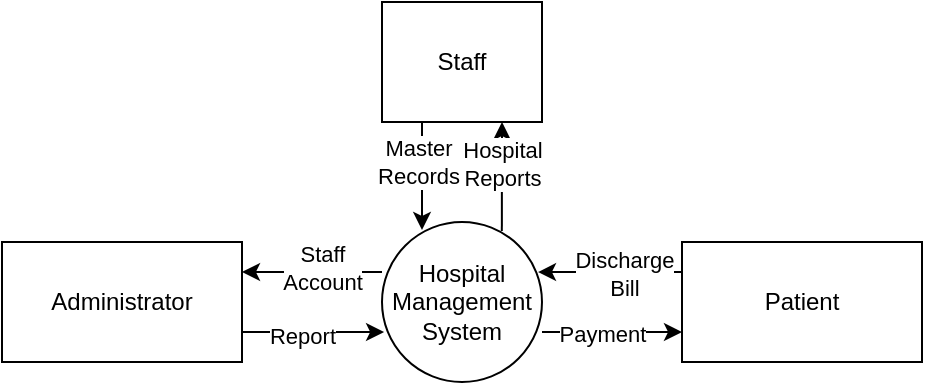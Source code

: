 <mxfile version="20.8.13" type="github"><diagram name="Page-1" id="tjh38F2QJ2PKuGileToO"><mxGraphModel dx="489" dy="251" grid="1" gridSize="10" guides="1" tooltips="1" connect="1" arrows="1" fold="1" page="1" pageScale="1" pageWidth="850" pageHeight="1100" math="0" shadow="0"><root><mxCell id="0"/><mxCell id="1" parent="0"/><mxCell id="nKdm1WXxGrKM6yTL3x1A-24" value="Hospital Management System" style="ellipse;whiteSpace=wrap;html=1;aspect=fixed;" vertex="1" parent="1"><mxGeometry x="360" y="290" width="80" height="80" as="geometry"/></mxCell><mxCell id="nKdm1WXxGrKM6yTL3x1A-28" style="edgeStyle=none;rounded=0;orthogonalLoop=1;jettySize=auto;html=1;exitX=1;exitY=0.75;exitDx=0;exitDy=0;entryX=0.013;entryY=0.688;entryDx=0;entryDy=0;entryPerimeter=0;" edge="1" parent="1" source="nKdm1WXxGrKM6yTL3x1A-25" target="nKdm1WXxGrKM6yTL3x1A-24"><mxGeometry relative="1" as="geometry"/></mxCell><mxCell id="nKdm1WXxGrKM6yTL3x1A-37" value="Report" style="edgeLabel;html=1;align=center;verticalAlign=middle;resizable=0;points=[];" vertex="1" connectable="0" parent="nKdm1WXxGrKM6yTL3x1A-28"><mxGeometry x="-0.487" y="-2" relative="1" as="geometry"><mxPoint x="12" as="offset"/></mxGeometry></mxCell><mxCell id="nKdm1WXxGrKM6yTL3x1A-25" value="Administrator" style="rounded=0;whiteSpace=wrap;html=1;" vertex="1" parent="1"><mxGeometry x="170" y="300" width="120" height="60" as="geometry"/></mxCell><mxCell id="nKdm1WXxGrKM6yTL3x1A-31" style="edgeStyle=none;rounded=0;orthogonalLoop=1;jettySize=auto;html=1;exitX=0;exitY=0.25;exitDx=0;exitDy=0;entryX=0.975;entryY=0.313;entryDx=0;entryDy=0;entryPerimeter=0;" edge="1" parent="1" source="nKdm1WXxGrKM6yTL3x1A-26" target="nKdm1WXxGrKM6yTL3x1A-24"><mxGeometry relative="1" as="geometry"/></mxCell><mxCell id="nKdm1WXxGrKM6yTL3x1A-35" value="Discharge &lt;br&gt;Bill" style="edgeLabel;html=1;align=center;verticalAlign=middle;resizable=0;points=[];" vertex="1" connectable="0" parent="nKdm1WXxGrKM6yTL3x1A-31"><mxGeometry x="-0.179" y="1" relative="1" as="geometry"><mxPoint as="offset"/></mxGeometry></mxCell><mxCell id="nKdm1WXxGrKM6yTL3x1A-26" value="Patient" style="rounded=0;whiteSpace=wrap;html=1;" vertex="1" parent="1"><mxGeometry x="510" y="300" width="120" height="60" as="geometry"/></mxCell><mxCell id="nKdm1WXxGrKM6yTL3x1A-32" style="edgeStyle=none;rounded=0;orthogonalLoop=1;jettySize=auto;html=1;exitX=0.25;exitY=1;exitDx=0;exitDy=0;entryX=0.25;entryY=0.05;entryDx=0;entryDy=0;entryPerimeter=0;" edge="1" parent="1" source="nKdm1WXxGrKM6yTL3x1A-27" target="nKdm1WXxGrKM6yTL3x1A-24"><mxGeometry relative="1" as="geometry"/></mxCell><mxCell id="nKdm1WXxGrKM6yTL3x1A-38" value="Master &lt;br&gt;Records" style="edgeLabel;html=1;align=center;verticalAlign=middle;resizable=0;points=[];" vertex="1" connectable="0" parent="nKdm1WXxGrKM6yTL3x1A-32"><mxGeometry x="-0.481" y="-2" relative="1" as="geometry"><mxPoint y="6" as="offset"/></mxGeometry></mxCell><mxCell id="nKdm1WXxGrKM6yTL3x1A-27" value="Staff" style="rounded=0;whiteSpace=wrap;html=1;" vertex="1" parent="1"><mxGeometry x="360" y="180" width="80" height="60" as="geometry"/></mxCell><mxCell id="nKdm1WXxGrKM6yTL3x1A-29" value="" style="endArrow=classic;html=1;rounded=0;" edge="1" parent="1"><mxGeometry width="50" height="50" relative="1" as="geometry"><mxPoint x="360" y="315" as="sourcePoint"/><mxPoint x="290" y="315" as="targetPoint"/></mxGeometry></mxCell><mxCell id="nKdm1WXxGrKM6yTL3x1A-36" value="Staff &lt;br&gt;Account" style="edgeLabel;html=1;align=center;verticalAlign=middle;resizable=0;points=[];" vertex="1" connectable="0" parent="nKdm1WXxGrKM6yTL3x1A-29"><mxGeometry x="-0.251" y="-2" relative="1" as="geometry"><mxPoint x="-4" as="offset"/></mxGeometry></mxCell><mxCell id="nKdm1WXxGrKM6yTL3x1A-30" value="" style="endArrow=classic;html=1;rounded=0;entryX=0;entryY=0.75;entryDx=0;entryDy=0;" edge="1" parent="1" target="nKdm1WXxGrKM6yTL3x1A-26"><mxGeometry width="50" height="50" relative="1" as="geometry"><mxPoint x="440" y="345" as="sourcePoint"/><mxPoint x="500" y="342" as="targetPoint"/></mxGeometry></mxCell><mxCell id="nKdm1WXxGrKM6yTL3x1A-34" value="Payment" style="edgeLabel;html=1;align=center;verticalAlign=middle;resizable=0;points=[];" vertex="1" connectable="0" parent="nKdm1WXxGrKM6yTL3x1A-30"><mxGeometry x="-0.241" y="-1" relative="1" as="geometry"><mxPoint x="3" as="offset"/></mxGeometry></mxCell><mxCell id="nKdm1WXxGrKM6yTL3x1A-33" value="" style="endArrow=classic;html=1;rounded=0;entryX=0.75;entryY=1;entryDx=0;entryDy=0;exitX=0.749;exitY=0.057;exitDx=0;exitDy=0;exitPerimeter=0;" edge="1" parent="1" source="nKdm1WXxGrKM6yTL3x1A-24" target="nKdm1WXxGrKM6yTL3x1A-27"><mxGeometry width="50" height="50" relative="1" as="geometry"><mxPoint x="420" y="290" as="sourcePoint"/><mxPoint x="420" y="260" as="targetPoint"/></mxGeometry></mxCell><mxCell id="nKdm1WXxGrKM6yTL3x1A-39" value="Hospital &lt;br&gt;Reports" style="edgeLabel;html=1;align=center;verticalAlign=middle;resizable=0;points=[];" vertex="1" connectable="0" parent="nKdm1WXxGrKM6yTL3x1A-33"><mxGeometry x="0.222" relative="1" as="geometry"><mxPoint as="offset"/></mxGeometry></mxCell></root></mxGraphModel></diagram></mxfile>